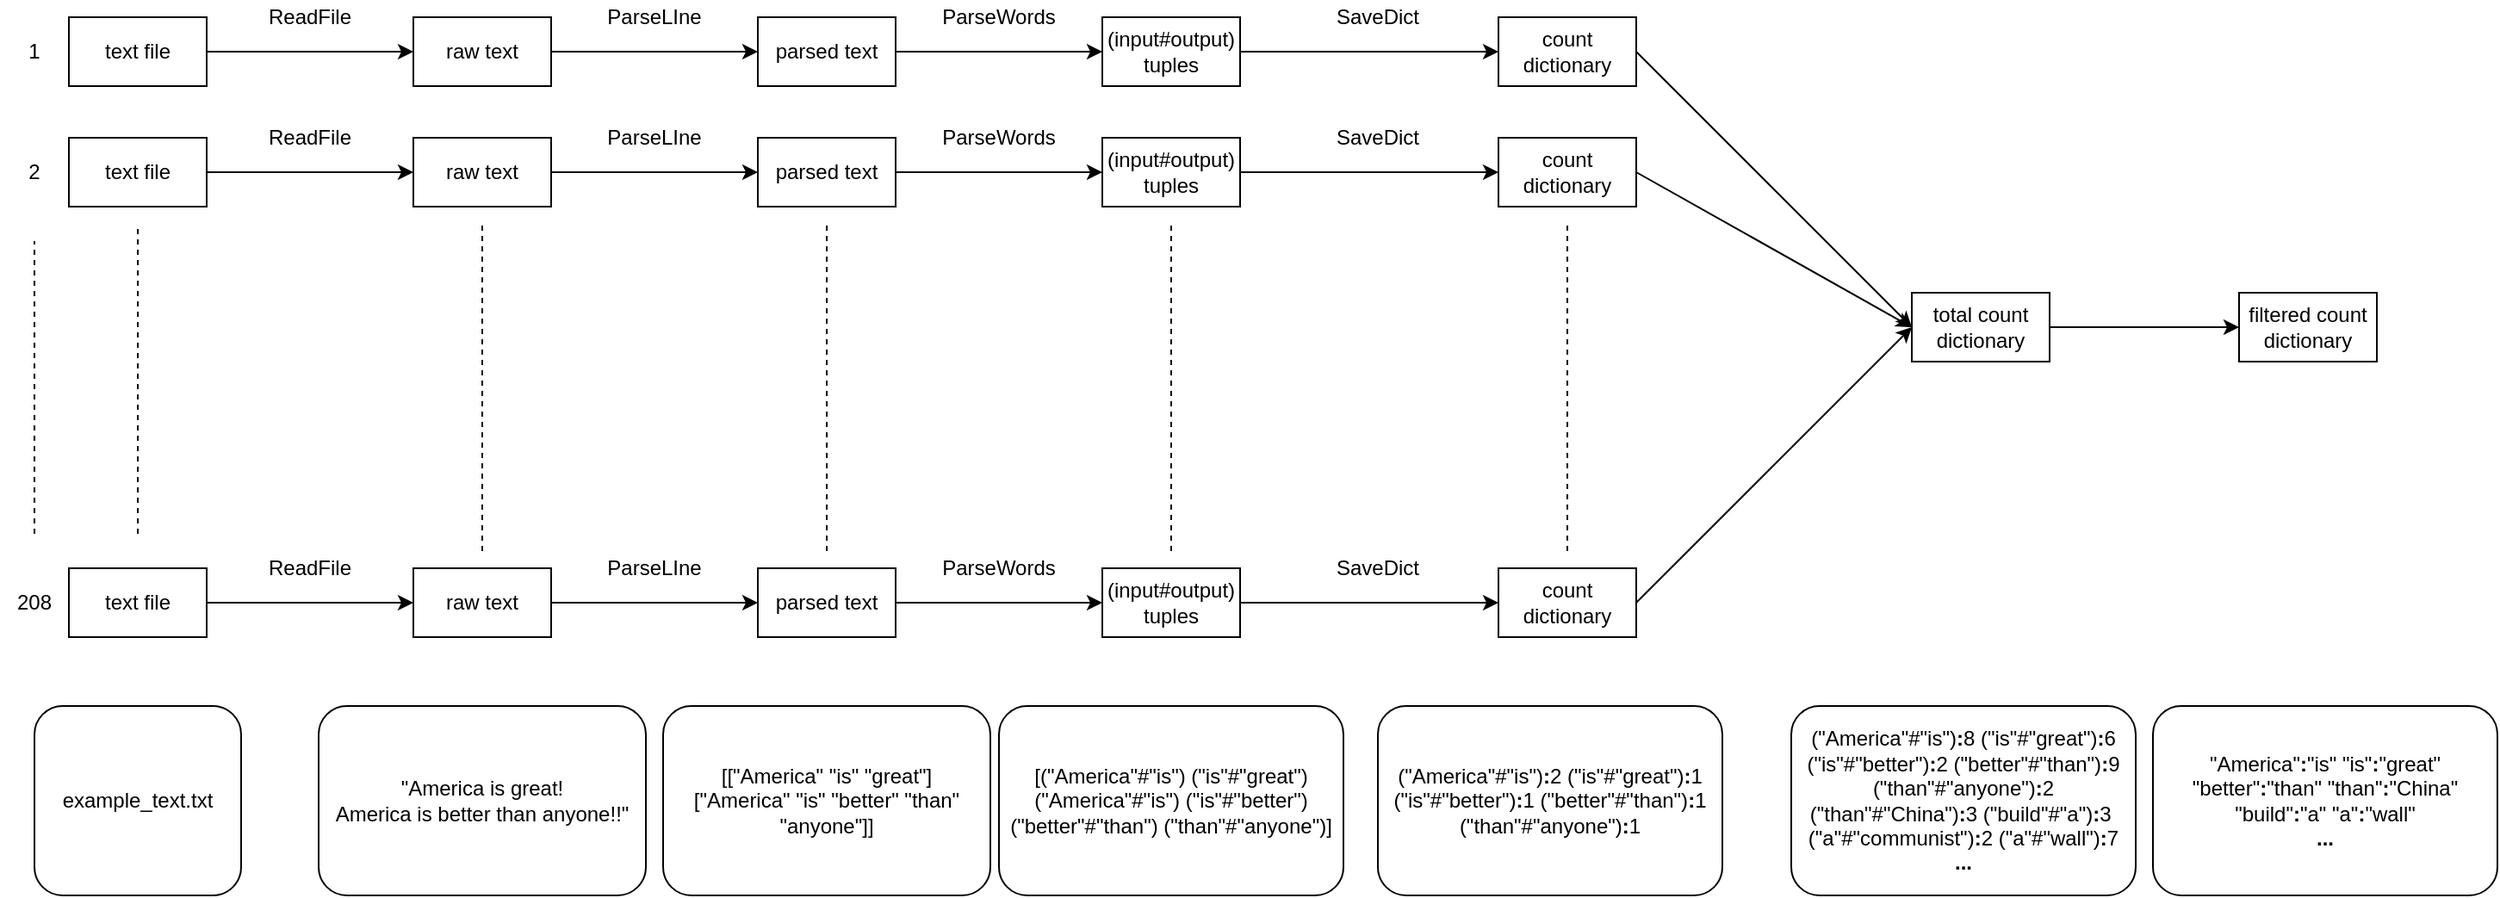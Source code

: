 <mxfile version="13.1.2" type="github"><diagram id="HRkk4mkA_pbj97qbGbo0" name="Page-1"><mxGraphModel dx="1662" dy="762" grid="1" gridSize="10" guides="1" tooltips="1" connect="1" arrows="1" fold="1" page="1" pageScale="1" pageWidth="1100" pageHeight="850" math="0" shadow="0"><root><mxCell id="0"/><mxCell id="1" parent="0"/><mxCell id="P-_UrF3BEjhPR4XXLu2E-1" value="text file" style="rounded=0;whiteSpace=wrap;html=1;" vertex="1" parent="1"><mxGeometry x="40" y="160" width="80" height="40" as="geometry"/></mxCell><mxCell id="P-_UrF3BEjhPR4XXLu2E-2" value="parsed text" style="rounded=0;whiteSpace=wrap;html=1;" vertex="1" parent="1"><mxGeometry x="440" y="160" width="80" height="40" as="geometry"/></mxCell><mxCell id="P-_UrF3BEjhPR4XXLu2E-8" value="raw text" style="rounded=0;whiteSpace=wrap;html=1;" vertex="1" parent="1"><mxGeometry x="240" y="160" width="80" height="40" as="geometry"/></mxCell><mxCell id="P-_UrF3BEjhPR4XXLu2E-9" value="(input#output) tuples" style="rounded=0;whiteSpace=wrap;html=1;" vertex="1" parent="1"><mxGeometry x="640" y="160" width="80" height="40" as="geometry"/></mxCell><mxCell id="P-_UrF3BEjhPR4XXLu2E-10" value="count dictionary" style="rounded=0;whiteSpace=wrap;html=1;" vertex="1" parent="1"><mxGeometry x="870" y="160" width="80" height="40" as="geometry"/></mxCell><mxCell id="P-_UrF3BEjhPR4XXLu2E-41" value="" style="endArrow=classic;html=1;exitX=1;exitY=0.5;exitDx=0;exitDy=0;entryX=0;entryY=0.5;entryDx=0;entryDy=0;" edge="1" parent="1" source="P-_UrF3BEjhPR4XXLu2E-1" target="P-_UrF3BEjhPR4XXLu2E-8"><mxGeometry width="50" height="50" relative="1" as="geometry"><mxPoint x="520" y="420" as="sourcePoint"/><mxPoint x="570" y="370" as="targetPoint"/></mxGeometry></mxCell><mxCell id="P-_UrF3BEjhPR4XXLu2E-42" value="" style="endArrow=classic;html=1;exitX=1;exitY=0.5;exitDx=0;exitDy=0;entryX=0;entryY=0.5;entryDx=0;entryDy=0;" edge="1" parent="1" source="P-_UrF3BEjhPR4XXLu2E-8" target="P-_UrF3BEjhPR4XXLu2E-2"><mxGeometry width="50" height="50" relative="1" as="geometry"><mxPoint x="520" y="420" as="sourcePoint"/><mxPoint x="570" y="370" as="targetPoint"/></mxGeometry></mxCell><mxCell id="P-_UrF3BEjhPR4XXLu2E-43" value="" style="endArrow=classic;html=1;exitX=1;exitY=0.5;exitDx=0;exitDy=0;entryX=0;entryY=0.5;entryDx=0;entryDy=0;" edge="1" parent="1" source="P-_UrF3BEjhPR4XXLu2E-2" target="P-_UrF3BEjhPR4XXLu2E-9"><mxGeometry width="50" height="50" relative="1" as="geometry"><mxPoint x="520" y="420" as="sourcePoint"/><mxPoint x="570" y="370" as="targetPoint"/></mxGeometry></mxCell><mxCell id="P-_UrF3BEjhPR4XXLu2E-44" value="" style="endArrow=classic;html=1;exitX=1;exitY=0.5;exitDx=0;exitDy=0;entryX=0;entryY=0.5;entryDx=0;entryDy=0;" edge="1" parent="1" source="P-_UrF3BEjhPR4XXLu2E-9" target="P-_UrF3BEjhPR4XXLu2E-10"><mxGeometry width="50" height="50" relative="1" as="geometry"><mxPoint x="520" y="420" as="sourcePoint"/><mxPoint x="570" y="370" as="targetPoint"/></mxGeometry></mxCell><mxCell id="P-_UrF3BEjhPR4XXLu2E-45" value="ReadFile" style="text;html=1;strokeColor=none;fillColor=none;align=center;verticalAlign=middle;whiteSpace=wrap;rounded=0;" vertex="1" parent="1"><mxGeometry x="160" y="150" width="40" height="20" as="geometry"/></mxCell><mxCell id="P-_UrF3BEjhPR4XXLu2E-51" value="ParseLIne" style="text;html=1;strokeColor=none;fillColor=none;align=center;verticalAlign=middle;whiteSpace=wrap;rounded=0;" vertex="1" parent="1"><mxGeometry x="360" y="150" width="40" height="20" as="geometry"/></mxCell><mxCell id="P-_UrF3BEjhPR4XXLu2E-52" value="ParseWords" style="text;html=1;strokeColor=none;fillColor=none;align=center;verticalAlign=middle;whiteSpace=wrap;rounded=0;" vertex="1" parent="1"><mxGeometry x="560" y="150" width="40" height="20" as="geometry"/></mxCell><mxCell id="P-_UrF3BEjhPR4XXLu2E-53" value="total count dictionary" style="rounded=0;whiteSpace=wrap;html=1;" vertex="1" parent="1"><mxGeometry x="1110" y="320" width="80" height="40" as="geometry"/></mxCell><mxCell id="P-_UrF3BEjhPR4XXLu2E-54" value="filtered count dictionary" style="rounded=0;whiteSpace=wrap;html=1;" vertex="1" parent="1"><mxGeometry x="1300" y="320" width="80" height="40" as="geometry"/></mxCell><mxCell id="P-_UrF3BEjhPR4XXLu2E-55" value="SaveDict" style="text;html=1;strokeColor=none;fillColor=none;align=center;verticalAlign=middle;whiteSpace=wrap;rounded=0;" vertex="1" parent="1"><mxGeometry x="780" y="150" width="40" height="20" as="geometry"/></mxCell><mxCell id="P-_UrF3BEjhPR4XXLu2E-56" value="" style="endArrow=classic;html=1;exitX=1;exitY=0.5;exitDx=0;exitDy=0;entryX=0;entryY=0.5;entryDx=0;entryDy=0;" edge="1" parent="1" source="P-_UrF3BEjhPR4XXLu2E-10" target="P-_UrF3BEjhPR4XXLu2E-53"><mxGeometry width="50" height="50" relative="1" as="geometry"><mxPoint x="940" y="420" as="sourcePoint"/><mxPoint x="990" y="370" as="targetPoint"/></mxGeometry></mxCell><mxCell id="P-_UrF3BEjhPR4XXLu2E-57" value="" style="endArrow=classic;html=1;exitX=1;exitY=0.5;exitDx=0;exitDy=0;entryX=0;entryY=0.5;entryDx=0;entryDy=0;" edge="1" parent="1" source="P-_UrF3BEjhPR4XXLu2E-53" target="P-_UrF3BEjhPR4XXLu2E-54"><mxGeometry width="50" height="50" relative="1" as="geometry"><mxPoint x="940" y="420" as="sourcePoint"/><mxPoint x="990" y="370" as="targetPoint"/></mxGeometry></mxCell><mxCell id="P-_UrF3BEjhPR4XXLu2E-84" value="text file" style="rounded=0;whiteSpace=wrap;html=1;" vertex="1" parent="1"><mxGeometry x="40" y="230" width="80" height="40" as="geometry"/></mxCell><mxCell id="P-_UrF3BEjhPR4XXLu2E-85" value="parsed text" style="rounded=0;whiteSpace=wrap;html=1;" vertex="1" parent="1"><mxGeometry x="440" y="230" width="80" height="40" as="geometry"/></mxCell><mxCell id="P-_UrF3BEjhPR4XXLu2E-86" value="raw text" style="rounded=0;whiteSpace=wrap;html=1;" vertex="1" parent="1"><mxGeometry x="240" y="230" width="80" height="40" as="geometry"/></mxCell><mxCell id="P-_UrF3BEjhPR4XXLu2E-87" value="(input#output) tuples" style="rounded=0;whiteSpace=wrap;html=1;" vertex="1" parent="1"><mxGeometry x="640" y="230" width="80" height="40" as="geometry"/></mxCell><mxCell id="P-_UrF3BEjhPR4XXLu2E-88" value="count dictionary" style="rounded=0;whiteSpace=wrap;html=1;" vertex="1" parent="1"><mxGeometry x="870" y="230" width="80" height="40" as="geometry"/></mxCell><mxCell id="P-_UrF3BEjhPR4XXLu2E-89" value="" style="endArrow=classic;html=1;exitX=1;exitY=0.5;exitDx=0;exitDy=0;entryX=0;entryY=0.5;entryDx=0;entryDy=0;" edge="1" parent="1" source="P-_UrF3BEjhPR4XXLu2E-84" target="P-_UrF3BEjhPR4XXLu2E-86"><mxGeometry width="50" height="50" relative="1" as="geometry"><mxPoint x="520" y="490" as="sourcePoint"/><mxPoint x="570" y="440" as="targetPoint"/></mxGeometry></mxCell><mxCell id="P-_UrF3BEjhPR4XXLu2E-90" value="" style="endArrow=classic;html=1;exitX=1;exitY=0.5;exitDx=0;exitDy=0;entryX=0;entryY=0.5;entryDx=0;entryDy=0;" edge="1" parent="1" source="P-_UrF3BEjhPR4XXLu2E-86" target="P-_UrF3BEjhPR4XXLu2E-85"><mxGeometry width="50" height="50" relative="1" as="geometry"><mxPoint x="520" y="490" as="sourcePoint"/><mxPoint x="570" y="440" as="targetPoint"/></mxGeometry></mxCell><mxCell id="P-_UrF3BEjhPR4XXLu2E-91" value="" style="endArrow=classic;html=1;exitX=1;exitY=0.5;exitDx=0;exitDy=0;entryX=0;entryY=0.5;entryDx=0;entryDy=0;" edge="1" parent="1" source="P-_UrF3BEjhPR4XXLu2E-85" target="P-_UrF3BEjhPR4XXLu2E-87"><mxGeometry width="50" height="50" relative="1" as="geometry"><mxPoint x="520" y="490" as="sourcePoint"/><mxPoint x="570" y="440" as="targetPoint"/></mxGeometry></mxCell><mxCell id="P-_UrF3BEjhPR4XXLu2E-92" value="" style="endArrow=classic;html=1;exitX=1;exitY=0.5;exitDx=0;exitDy=0;entryX=0;entryY=0.5;entryDx=0;entryDy=0;" edge="1" parent="1" source="P-_UrF3BEjhPR4XXLu2E-87" target="P-_UrF3BEjhPR4XXLu2E-88"><mxGeometry width="50" height="50" relative="1" as="geometry"><mxPoint x="520" y="490" as="sourcePoint"/><mxPoint x="570" y="440" as="targetPoint"/></mxGeometry></mxCell><mxCell id="P-_UrF3BEjhPR4XXLu2E-93" value="ReadFile" style="text;html=1;strokeColor=none;fillColor=none;align=center;verticalAlign=middle;whiteSpace=wrap;rounded=0;" vertex="1" parent="1"><mxGeometry x="160" y="220" width="40" height="20" as="geometry"/></mxCell><mxCell id="P-_UrF3BEjhPR4XXLu2E-94" value="ParseLIne" style="text;html=1;strokeColor=none;fillColor=none;align=center;verticalAlign=middle;whiteSpace=wrap;rounded=0;" vertex="1" parent="1"><mxGeometry x="360" y="220" width="40" height="20" as="geometry"/></mxCell><mxCell id="P-_UrF3BEjhPR4XXLu2E-95" value="ParseWords" style="text;html=1;strokeColor=none;fillColor=none;align=center;verticalAlign=middle;whiteSpace=wrap;rounded=0;" vertex="1" parent="1"><mxGeometry x="560" y="220" width="40" height="20" as="geometry"/></mxCell><mxCell id="P-_UrF3BEjhPR4XXLu2E-96" value="SaveDict" style="text;html=1;strokeColor=none;fillColor=none;align=center;verticalAlign=middle;whiteSpace=wrap;rounded=0;" vertex="1" parent="1"><mxGeometry x="780" y="220" width="40" height="20" as="geometry"/></mxCell><mxCell id="P-_UrF3BEjhPR4XXLu2E-97" value="" style="endArrow=classic;html=1;exitX=1;exitY=0.5;exitDx=0;exitDy=0;entryX=0;entryY=0.5;entryDx=0;entryDy=0;" edge="1" parent="1" source="P-_UrF3BEjhPR4XXLu2E-88" target="P-_UrF3BEjhPR4XXLu2E-53"><mxGeometry width="50" height="50" relative="1" as="geometry"><mxPoint x="940" y="490" as="sourcePoint"/><mxPoint x="1110" y="410" as="targetPoint"/></mxGeometry></mxCell><mxCell id="P-_UrF3BEjhPR4XXLu2E-98" value="text file" style="rounded=0;whiteSpace=wrap;html=1;" vertex="1" parent="1"><mxGeometry x="40" y="480" width="80" height="40" as="geometry"/></mxCell><mxCell id="P-_UrF3BEjhPR4XXLu2E-99" value="parsed text" style="rounded=0;whiteSpace=wrap;html=1;" vertex="1" parent="1"><mxGeometry x="440" y="480" width="80" height="40" as="geometry"/></mxCell><mxCell id="P-_UrF3BEjhPR4XXLu2E-100" value="raw text" style="rounded=0;whiteSpace=wrap;html=1;" vertex="1" parent="1"><mxGeometry x="240" y="480" width="80" height="40" as="geometry"/></mxCell><mxCell id="P-_UrF3BEjhPR4XXLu2E-101" value="(input#output) tuples" style="rounded=0;whiteSpace=wrap;html=1;" vertex="1" parent="1"><mxGeometry x="640" y="480" width="80" height="40" as="geometry"/></mxCell><mxCell id="P-_UrF3BEjhPR4XXLu2E-102" value="count dictionary" style="rounded=0;whiteSpace=wrap;html=1;" vertex="1" parent="1"><mxGeometry x="870" y="480" width="80" height="40" as="geometry"/></mxCell><mxCell id="P-_UrF3BEjhPR4XXLu2E-103" value="" style="endArrow=classic;html=1;exitX=1;exitY=0.5;exitDx=0;exitDy=0;entryX=0;entryY=0.5;entryDx=0;entryDy=0;" edge="1" parent="1" source="P-_UrF3BEjhPR4XXLu2E-98" target="P-_UrF3BEjhPR4XXLu2E-100"><mxGeometry width="50" height="50" relative="1" as="geometry"><mxPoint x="520" y="740" as="sourcePoint"/><mxPoint x="570" y="690" as="targetPoint"/></mxGeometry></mxCell><mxCell id="P-_UrF3BEjhPR4XXLu2E-104" value="" style="endArrow=classic;html=1;exitX=1;exitY=0.5;exitDx=0;exitDy=0;entryX=0;entryY=0.5;entryDx=0;entryDy=0;" edge="1" parent="1" source="P-_UrF3BEjhPR4XXLu2E-100" target="P-_UrF3BEjhPR4XXLu2E-99"><mxGeometry width="50" height="50" relative="1" as="geometry"><mxPoint x="520" y="740" as="sourcePoint"/><mxPoint x="570" y="690" as="targetPoint"/></mxGeometry></mxCell><mxCell id="P-_UrF3BEjhPR4XXLu2E-105" value="" style="endArrow=classic;html=1;exitX=1;exitY=0.5;exitDx=0;exitDy=0;entryX=0;entryY=0.5;entryDx=0;entryDy=0;" edge="1" parent="1" source="P-_UrF3BEjhPR4XXLu2E-99" target="P-_UrF3BEjhPR4XXLu2E-101"><mxGeometry width="50" height="50" relative="1" as="geometry"><mxPoint x="520" y="740" as="sourcePoint"/><mxPoint x="570" y="690" as="targetPoint"/></mxGeometry></mxCell><mxCell id="P-_UrF3BEjhPR4XXLu2E-106" value="" style="endArrow=classic;html=1;exitX=1;exitY=0.5;exitDx=0;exitDy=0;entryX=0;entryY=0.5;entryDx=0;entryDy=0;" edge="1" parent="1" source="P-_UrF3BEjhPR4XXLu2E-101" target="P-_UrF3BEjhPR4XXLu2E-102"><mxGeometry width="50" height="50" relative="1" as="geometry"><mxPoint x="520" y="740" as="sourcePoint"/><mxPoint x="570" y="690" as="targetPoint"/></mxGeometry></mxCell><mxCell id="P-_UrF3BEjhPR4XXLu2E-107" value="ReadFile" style="text;html=1;strokeColor=none;fillColor=none;align=center;verticalAlign=middle;whiteSpace=wrap;rounded=0;" vertex="1" parent="1"><mxGeometry x="160" y="470" width="40" height="20" as="geometry"/></mxCell><mxCell id="P-_UrF3BEjhPR4XXLu2E-108" value="ParseLIne" style="text;html=1;strokeColor=none;fillColor=none;align=center;verticalAlign=middle;whiteSpace=wrap;rounded=0;" vertex="1" parent="1"><mxGeometry x="360" y="470" width="40" height="20" as="geometry"/></mxCell><mxCell id="P-_UrF3BEjhPR4XXLu2E-109" value="ParseWords" style="text;html=1;strokeColor=none;fillColor=none;align=center;verticalAlign=middle;whiteSpace=wrap;rounded=0;" vertex="1" parent="1"><mxGeometry x="560" y="470" width="40" height="20" as="geometry"/></mxCell><mxCell id="P-_UrF3BEjhPR4XXLu2E-110" value="SaveDict" style="text;html=1;strokeColor=none;fillColor=none;align=center;verticalAlign=middle;whiteSpace=wrap;rounded=0;" vertex="1" parent="1"><mxGeometry x="770" y="463" width="60" height="34" as="geometry"/></mxCell><mxCell id="P-_UrF3BEjhPR4XXLu2E-128" value="&lt;br&gt;" style="text;html=1;align=center;verticalAlign=middle;resizable=0;points=[];autosize=1;" vertex="1" parent="P-_UrF3BEjhPR4XXLu2E-110"><mxGeometry x="30" y="14" width="20" height="20" as="geometry"/></mxCell><mxCell id="P-_UrF3BEjhPR4XXLu2E-111" value="" style="endArrow=classic;html=1;exitX=1;exitY=0.5;exitDx=0;exitDy=0;entryX=0;entryY=0.5;entryDx=0;entryDy=0;" edge="1" parent="1" source="P-_UrF3BEjhPR4XXLu2E-102" target="P-_UrF3BEjhPR4XXLu2E-53"><mxGeometry width="50" height="50" relative="1" as="geometry"><mxPoint x="940" y="680" as="sourcePoint"/><mxPoint x="1110" y="600" as="targetPoint"/></mxGeometry></mxCell><mxCell id="P-_UrF3BEjhPR4XXLu2E-112" value="" style="endArrow=none;dashed=1;html=1;" edge="1" parent="1"><mxGeometry width="50" height="50" relative="1" as="geometry"><mxPoint x="80" y="460" as="sourcePoint"/><mxPoint x="80" y="280" as="targetPoint"/></mxGeometry></mxCell><mxCell id="P-_UrF3BEjhPR4XXLu2E-113" value="" style="endArrow=none;dashed=1;html=1;" edge="1" parent="1"><mxGeometry width="50" height="50" relative="1" as="geometry"><mxPoint x="280" y="470" as="sourcePoint"/><mxPoint x="280" y="280" as="targetPoint"/></mxGeometry></mxCell><mxCell id="P-_UrF3BEjhPR4XXLu2E-114" value="" style="endArrow=none;dashed=1;html=1;" edge="1" parent="1"><mxGeometry width="50" height="50" relative="1" as="geometry"><mxPoint x="480" y="470" as="sourcePoint"/><mxPoint x="480" y="280" as="targetPoint"/></mxGeometry></mxCell><mxCell id="P-_UrF3BEjhPR4XXLu2E-115" value="" style="endArrow=none;dashed=1;html=1;" edge="1" parent="1"><mxGeometry width="50" height="50" relative="1" as="geometry"><mxPoint x="680" y="470" as="sourcePoint"/><mxPoint x="680" y="280" as="targetPoint"/></mxGeometry></mxCell><mxCell id="P-_UrF3BEjhPR4XXLu2E-116" value="" style="endArrow=none;dashed=1;html=1;" edge="1" parent="1"><mxGeometry width="50" height="50" relative="1" as="geometry"><mxPoint x="910" y="470" as="sourcePoint"/><mxPoint x="910" y="280" as="targetPoint"/></mxGeometry></mxCell><mxCell id="P-_UrF3BEjhPR4XXLu2E-117" value="1" style="text;html=1;strokeColor=none;fillColor=none;align=center;verticalAlign=middle;whiteSpace=wrap;rounded=0;" vertex="1" parent="1"><mxGeometry y="170" width="40" height="20" as="geometry"/></mxCell><mxCell id="P-_UrF3BEjhPR4XXLu2E-118" value="2" style="text;html=1;strokeColor=none;fillColor=none;align=center;verticalAlign=middle;whiteSpace=wrap;rounded=0;" vertex="1" parent="1"><mxGeometry y="240" width="40" height="20" as="geometry"/></mxCell><mxCell id="P-_UrF3BEjhPR4XXLu2E-119" value="208" style="text;html=1;strokeColor=none;fillColor=none;align=center;verticalAlign=middle;whiteSpace=wrap;rounded=0;" vertex="1" parent="1"><mxGeometry y="490" width="40" height="20" as="geometry"/></mxCell><mxCell id="P-_UrF3BEjhPR4XXLu2E-120" value="" style="endArrow=none;dashed=1;html=1;" edge="1" parent="1"><mxGeometry width="50" height="50" relative="1" as="geometry"><mxPoint x="20" y="460" as="sourcePoint"/><mxPoint x="20" y="290" as="targetPoint"/></mxGeometry></mxCell><mxCell id="P-_UrF3BEjhPR4XXLu2E-122" value="example_text.txt" style="rounded=1;whiteSpace=wrap;html=1;" vertex="1" parent="1"><mxGeometry x="20" y="560" width="120" height="110" as="geometry"/></mxCell><mxCell id="P-_UrF3BEjhPR4XXLu2E-123" value="&quot;America is great!&lt;br&gt;America is better than anyone!!&quot;" style="rounded=1;whiteSpace=wrap;html=1;" vertex="1" parent="1"><mxGeometry x="185" y="560" width="190" height="110" as="geometry"/></mxCell><mxCell id="P-_UrF3BEjhPR4XXLu2E-124" value="[[&quot;America&quot; &quot;is&quot; &quot;great&quot;]&lt;br&gt;[&quot;America&quot; &quot;is&quot; &quot;better&quot; &quot;than&quot; &quot;anyone&quot;]]" style="rounded=1;whiteSpace=wrap;html=1;" vertex="1" parent="1"><mxGeometry x="385" y="560" width="190" height="110" as="geometry"/></mxCell><mxCell id="P-_UrF3BEjhPR4XXLu2E-125" value="[(&quot;America&quot;#&quot;is&quot;) (&quot;is&quot;#&quot;great&quot;) (&quot;America&quot;#&quot;is&quot;) (&quot;is&quot;#&quot;better&quot;) (&quot;better&quot;#&quot;than&quot;) (&quot;than&quot;#&quot;anyone&quot;)]" style="rounded=1;whiteSpace=wrap;html=1;" vertex="1" parent="1"><mxGeometry x="580" y="560" width="200" height="110" as="geometry"/></mxCell><mxCell id="P-_UrF3BEjhPR4XXLu2E-127" value="(&quot;America&quot;#&quot;is&quot;)&lt;b&gt;:&lt;/b&gt;2 (&quot;is&quot;#&quot;great&quot;)&lt;b&gt;:&lt;/b&gt;1 (&quot;is&quot;#&quot;better&quot;)&lt;b&gt;:&lt;/b&gt;1 (&quot;better&quot;#&quot;than&quot;)&lt;b&gt;:&lt;/b&gt;1 (&quot;than&quot;#&quot;anyone&quot;)&lt;b&gt;:&lt;/b&gt;1" style="rounded=1;whiteSpace=wrap;html=1;" vertex="1" parent="1"><mxGeometry x="800" y="560" width="200" height="110" as="geometry"/></mxCell><mxCell id="P-_UrF3BEjhPR4XXLu2E-129" value="(&quot;America&quot;#&quot;is&quot;)&lt;b&gt;:&lt;/b&gt;8 (&quot;is&quot;#&quot;great&quot;)&lt;b&gt;:&lt;/b&gt;6 (&quot;is&quot;#&quot;better&quot;)&lt;b&gt;:&lt;/b&gt;2 (&quot;better&quot;#&quot;than&quot;)&lt;b&gt;:&lt;/b&gt;9 (&quot;than&quot;#&quot;anyone&quot;)&lt;b&gt;:&lt;/b&gt;2 (&quot;than&quot;#&quot;China&quot;)&lt;b&gt;:&lt;/b&gt;3 (&quot;build&quot;#&quot;a&quot;)&lt;b&gt;:&lt;/b&gt;3&amp;nbsp;&lt;br&gt;(&quot;a&quot;#&quot;communist&quot;)&lt;b&gt;:&lt;/b&gt;2 (&quot;a&quot;#&quot;wall&quot;)&lt;b&gt;:&lt;/b&gt;7&lt;br&gt;&lt;b&gt;...&lt;/b&gt;" style="rounded=1;whiteSpace=wrap;html=1;" vertex="1" parent="1"><mxGeometry x="1040" y="560" width="200" height="110" as="geometry"/></mxCell><mxCell id="P-_UrF3BEjhPR4XXLu2E-130" value="&quot;America&quot;&lt;b&gt;:&lt;/b&gt;&quot;is&quot; &quot;is&quot;&lt;b&gt;:&lt;/b&gt;&quot;great&quot; &quot;better&quot;&lt;b&gt;:&lt;/b&gt;&quot;than&quot; &quot;than&quot;&lt;b&gt;:&lt;/b&gt;&quot;China&quot; &quot;build&quot;&lt;b&gt;:&lt;/b&gt;&quot;a&quot; &quot;a&quot;&lt;b&gt;:&lt;/b&gt;&quot;wall&quot;&lt;br&gt;&lt;b&gt;...&lt;/b&gt;" style="rounded=1;whiteSpace=wrap;html=1;" vertex="1" parent="1"><mxGeometry x="1250" y="560" width="200" height="110" as="geometry"/></mxCell></root></mxGraphModel></diagram></mxfile>